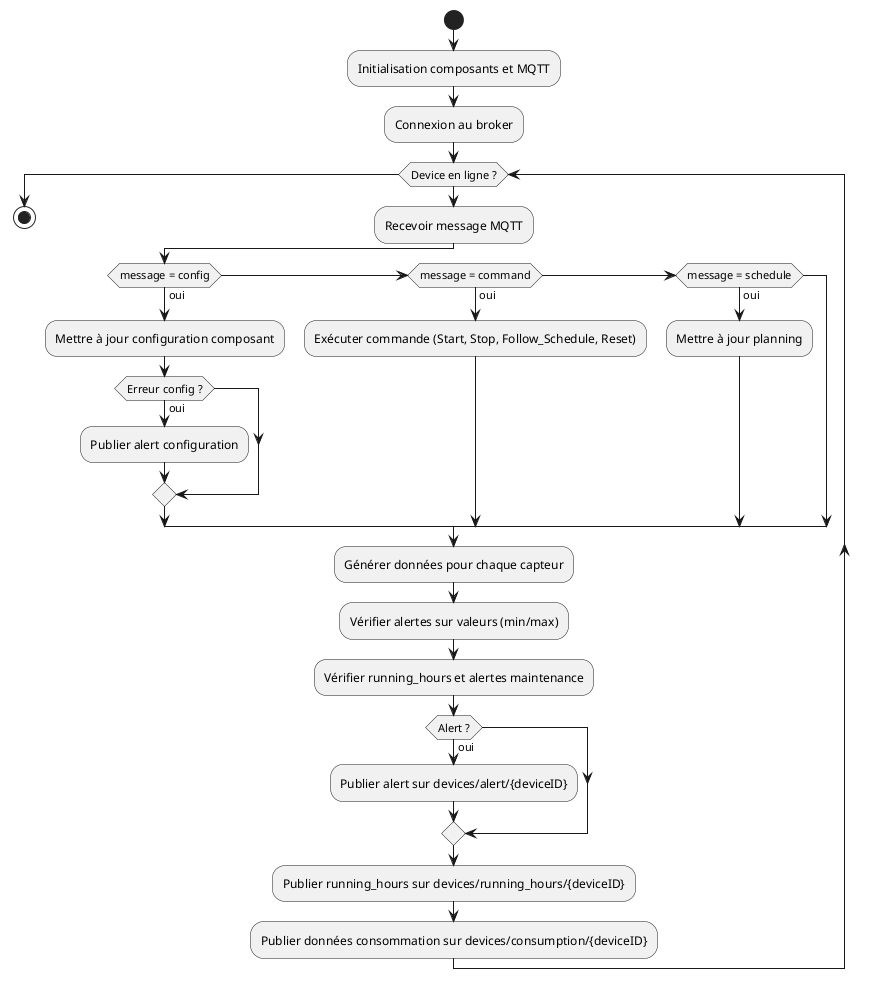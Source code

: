 @startuml STM32_Components_Activity

start
:Initialisation composants et MQTT;
:Connexion au broker;

while (Device en ligne ?)
    :Recevoir message MQTT;
    if (message = config) then (oui)
        :Mettre à jour configuration composant;
        if (Erreur config ?) then (oui)
            :Publier alert configuration;
        endif
    elseif (message = command) then (oui)
        :Exécuter commande (Start, Stop, Follow_Schedule, Reset);
    elseif (message = schedule) then (oui)
        :Mettre à jour planning;
    endif

    :Générer données pour chaque capteur;
    :Vérifier alertes sur valeurs (min/max);
    :Vérifier running_hours et alertes maintenance;
    if (Alert ?) then (oui)
        :Publier alert sur devices/alert/{deviceID};
    endif
    :Publier running_hours sur devices/running_hours/{deviceID};
    :Publier données consommation sur devices/consumption/{deviceID};
endwhile

stop

@enduml
